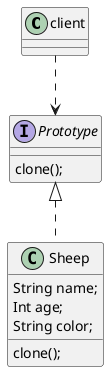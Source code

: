 @startuml
class client {
}
interface Prototype{
    clone();
}
class Sheep implements Prototype{
    String name;
    Int age;
    String color;
    clone();
}
client ..> Prototype
@enduml
